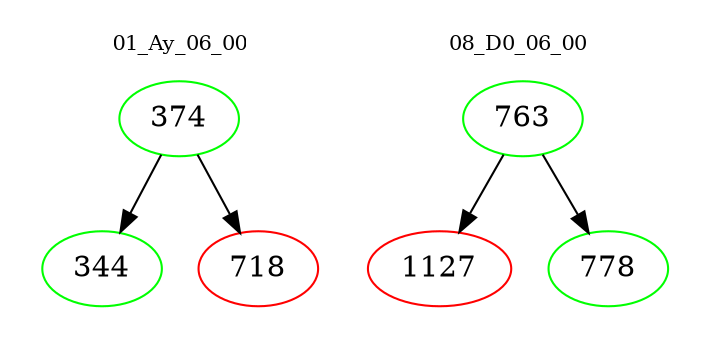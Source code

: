 digraph{
subgraph cluster_0 {
color = white
label = "01_Ay_06_00";
fontsize=10;
T0_374 [label="374", color="green"]
T0_374 -> T0_344 [color="black"]
T0_344 [label="344", color="green"]
T0_374 -> T0_718 [color="black"]
T0_718 [label="718", color="red"]
}
subgraph cluster_1 {
color = white
label = "08_D0_06_00";
fontsize=10;
T1_763 [label="763", color="green"]
T1_763 -> T1_1127 [color="black"]
T1_1127 [label="1127", color="red"]
T1_763 -> T1_778 [color="black"]
T1_778 [label="778", color="green"]
}
}
